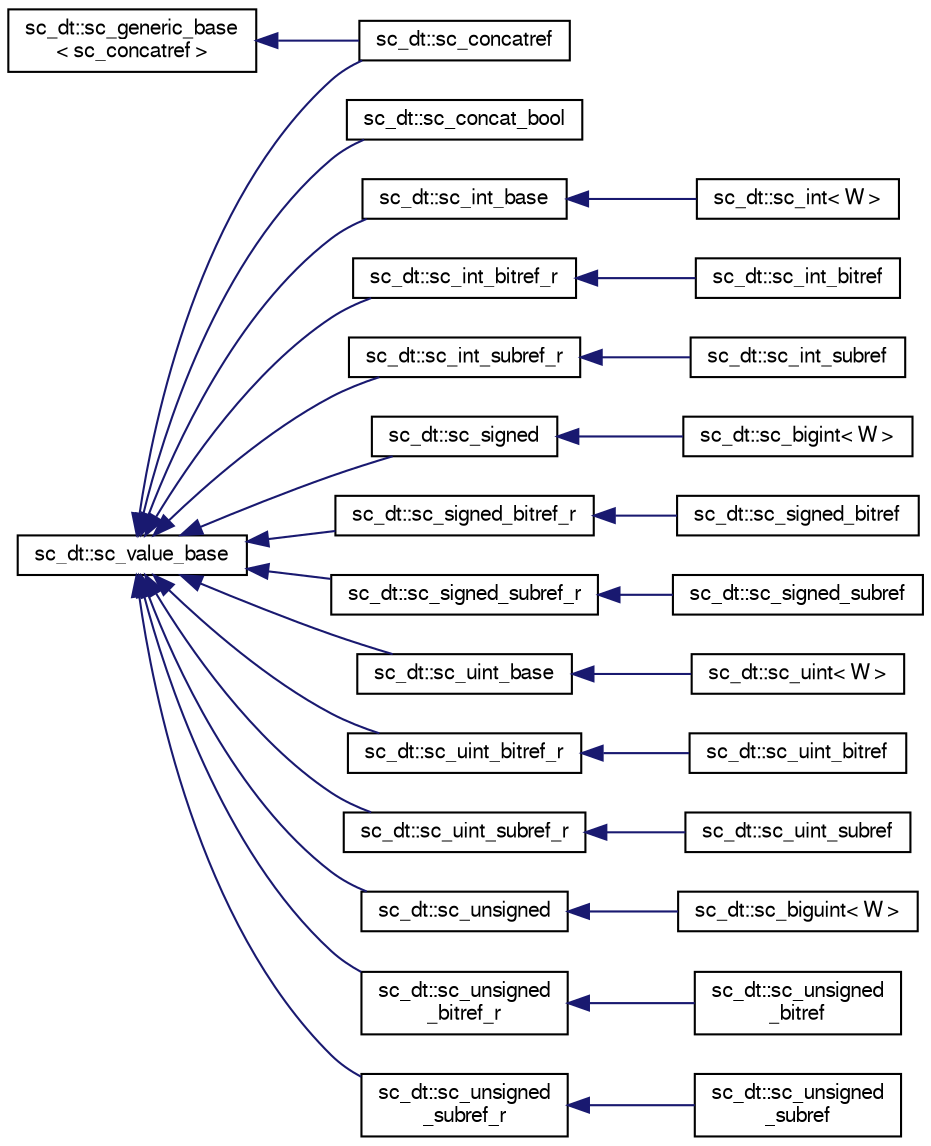 digraph "Graphical Class Hierarchy"
{
  edge [fontname="FreeSans",fontsize="10",labelfontname="FreeSans",labelfontsize="10"];
  node [fontname="FreeSans",fontsize="10",shape=record];
  rankdir="LR";
  Node248 [label="sc_dt::sc_generic_base\l\< sc_concatref \>",height=0.2,width=0.4,color="black", fillcolor="white", style="filled",URL="$a01776.html"];
  Node248 -> Node2 [dir="back",color="midnightblue",fontsize="10",style="solid",fontname="FreeSans"];
  Node2 [label="sc_dt::sc_concatref",height=0.2,width=0.4,color="black", fillcolor="white", style="filled",URL="$a01764.html"];
  Node0 [label="sc_dt::sc_value_base",height=0.2,width=0.4,color="black", fillcolor="white", style="filled",URL="$a01772.html"];
  Node0 -> Node1 [dir="back",color="midnightblue",fontsize="10",style="solid",fontname="FreeSans"];
  Node1 [label="sc_dt::sc_concat_bool",height=0.2,width=0.4,color="black", fillcolor="white", style="filled",URL="$a01768.html"];
  Node0 -> Node2 [dir="back",color="midnightblue",fontsize="10",style="solid",fontname="FreeSans"];
  Node0 -> Node3 [dir="back",color="midnightblue",fontsize="10",style="solid",fontname="FreeSans"];
  Node3 [label="sc_dt::sc_int_base",height=0.2,width=0.4,color="black", fillcolor="white", style="filled",URL="$a01692.html"];
  Node3 -> Node4 [dir="back",color="midnightblue",fontsize="10",style="solid",fontname="FreeSans"];
  Node4 [label="sc_dt::sc_int\< W \>",height=0.2,width=0.4,color="black", fillcolor="white", style="filled",URL="$a01672.html"];
  Node0 -> Node5 [dir="back",color="midnightblue",fontsize="10",style="solid",fontname="FreeSans"];
  Node5 [label="sc_dt::sc_int_bitref_r",height=0.2,width=0.4,color="black", fillcolor="white", style="filled",URL="$a01676.html"];
  Node5 -> Node6 [dir="back",color="midnightblue",fontsize="10",style="solid",fontname="FreeSans"];
  Node6 [label="sc_dt::sc_int_bitref",height=0.2,width=0.4,color="black", fillcolor="white", style="filled",URL="$a01680.html"];
  Node0 -> Node7 [dir="back",color="midnightblue",fontsize="10",style="solid",fontname="FreeSans"];
  Node7 [label="sc_dt::sc_int_subref_r",height=0.2,width=0.4,color="black", fillcolor="white", style="filled",URL="$a01684.html"];
  Node7 -> Node8 [dir="back",color="midnightblue",fontsize="10",style="solid",fontname="FreeSans"];
  Node8 [label="sc_dt::sc_int_subref",height=0.2,width=0.4,color="black", fillcolor="white", style="filled",URL="$a01688.html"];
  Node0 -> Node9 [dir="back",color="midnightblue",fontsize="10",style="solid",fontname="FreeSans"];
  Node9 [label="sc_dt::sc_signed",height=0.2,width=0.4,color="black", fillcolor="white", style="filled",URL="$a01716.html"];
  Node9 -> Node10 [dir="back",color="midnightblue",fontsize="10",style="solid",fontname="FreeSans"];
  Node10 [label="sc_dt::sc_bigint\< W \>",height=0.2,width=0.4,color="black", fillcolor="white", style="filled",URL="$a01664.html"];
  Node0 -> Node11 [dir="back",color="midnightblue",fontsize="10",style="solid",fontname="FreeSans"];
  Node11 [label="sc_dt::sc_signed_bitref_r",height=0.2,width=0.4,color="black", fillcolor="white", style="filled",URL="$a01700.html"];
  Node11 -> Node12 [dir="back",color="midnightblue",fontsize="10",style="solid",fontname="FreeSans"];
  Node12 [label="sc_dt::sc_signed_bitref",height=0.2,width=0.4,color="black", fillcolor="white", style="filled",URL="$a01704.html"];
  Node0 -> Node13 [dir="back",color="midnightblue",fontsize="10",style="solid",fontname="FreeSans"];
  Node13 [label="sc_dt::sc_signed_subref_r",height=0.2,width=0.4,color="black", fillcolor="white", style="filled",URL="$a01708.html"];
  Node13 -> Node14 [dir="back",color="midnightblue",fontsize="10",style="solid",fontname="FreeSans"];
  Node14 [label="sc_dt::sc_signed_subref",height=0.2,width=0.4,color="black", fillcolor="white", style="filled",URL="$a01712.html"];
  Node0 -> Node15 [dir="back",color="midnightblue",fontsize="10",style="solid",fontname="FreeSans"];
  Node15 [label="sc_dt::sc_uint_base",height=0.2,width=0.4,color="black", fillcolor="white", style="filled",URL="$a01740.html"];
  Node15 -> Node16 [dir="back",color="midnightblue",fontsize="10",style="solid",fontname="FreeSans"];
  Node16 [label="sc_dt::sc_uint\< W \>",height=0.2,width=0.4,color="black", fillcolor="white", style="filled",URL="$a01720.html"];
  Node0 -> Node17 [dir="back",color="midnightblue",fontsize="10",style="solid",fontname="FreeSans"];
  Node17 [label="sc_dt::sc_uint_bitref_r",height=0.2,width=0.4,color="black", fillcolor="white", style="filled",URL="$a01724.html"];
  Node17 -> Node18 [dir="back",color="midnightblue",fontsize="10",style="solid",fontname="FreeSans"];
  Node18 [label="sc_dt::sc_uint_bitref",height=0.2,width=0.4,color="black", fillcolor="white", style="filled",URL="$a01728.html"];
  Node0 -> Node19 [dir="back",color="midnightblue",fontsize="10",style="solid",fontname="FreeSans"];
  Node19 [label="sc_dt::sc_uint_subref_r",height=0.2,width=0.4,color="black", fillcolor="white", style="filled",URL="$a01732.html"];
  Node19 -> Node20 [dir="back",color="midnightblue",fontsize="10",style="solid",fontname="FreeSans"];
  Node20 [label="sc_dt::sc_uint_subref",height=0.2,width=0.4,color="black", fillcolor="white", style="filled",URL="$a01736.html"];
  Node0 -> Node21 [dir="back",color="midnightblue",fontsize="10",style="solid",fontname="FreeSans"];
  Node21 [label="sc_dt::sc_unsigned",height=0.2,width=0.4,color="black", fillcolor="white", style="filled",URL="$a01760.html"];
  Node21 -> Node22 [dir="back",color="midnightblue",fontsize="10",style="solid",fontname="FreeSans"];
  Node22 [label="sc_dt::sc_biguint\< W \>",height=0.2,width=0.4,color="black", fillcolor="white", style="filled",URL="$a01668.html"];
  Node0 -> Node23 [dir="back",color="midnightblue",fontsize="10",style="solid",fontname="FreeSans"];
  Node23 [label="sc_dt::sc_unsigned\l_bitref_r",height=0.2,width=0.4,color="black", fillcolor="white", style="filled",URL="$a01744.html"];
  Node23 -> Node24 [dir="back",color="midnightblue",fontsize="10",style="solid",fontname="FreeSans"];
  Node24 [label="sc_dt::sc_unsigned\l_bitref",height=0.2,width=0.4,color="black", fillcolor="white", style="filled",URL="$a01748.html"];
  Node0 -> Node25 [dir="back",color="midnightblue",fontsize="10",style="solid",fontname="FreeSans"];
  Node25 [label="sc_dt::sc_unsigned\l_subref_r",height=0.2,width=0.4,color="black", fillcolor="white", style="filled",URL="$a01752.html"];
  Node25 -> Node26 [dir="back",color="midnightblue",fontsize="10",style="solid",fontname="FreeSans"];
  Node26 [label="sc_dt::sc_unsigned\l_subref",height=0.2,width=0.4,color="black", fillcolor="white", style="filled",URL="$a01756.html"];
}
